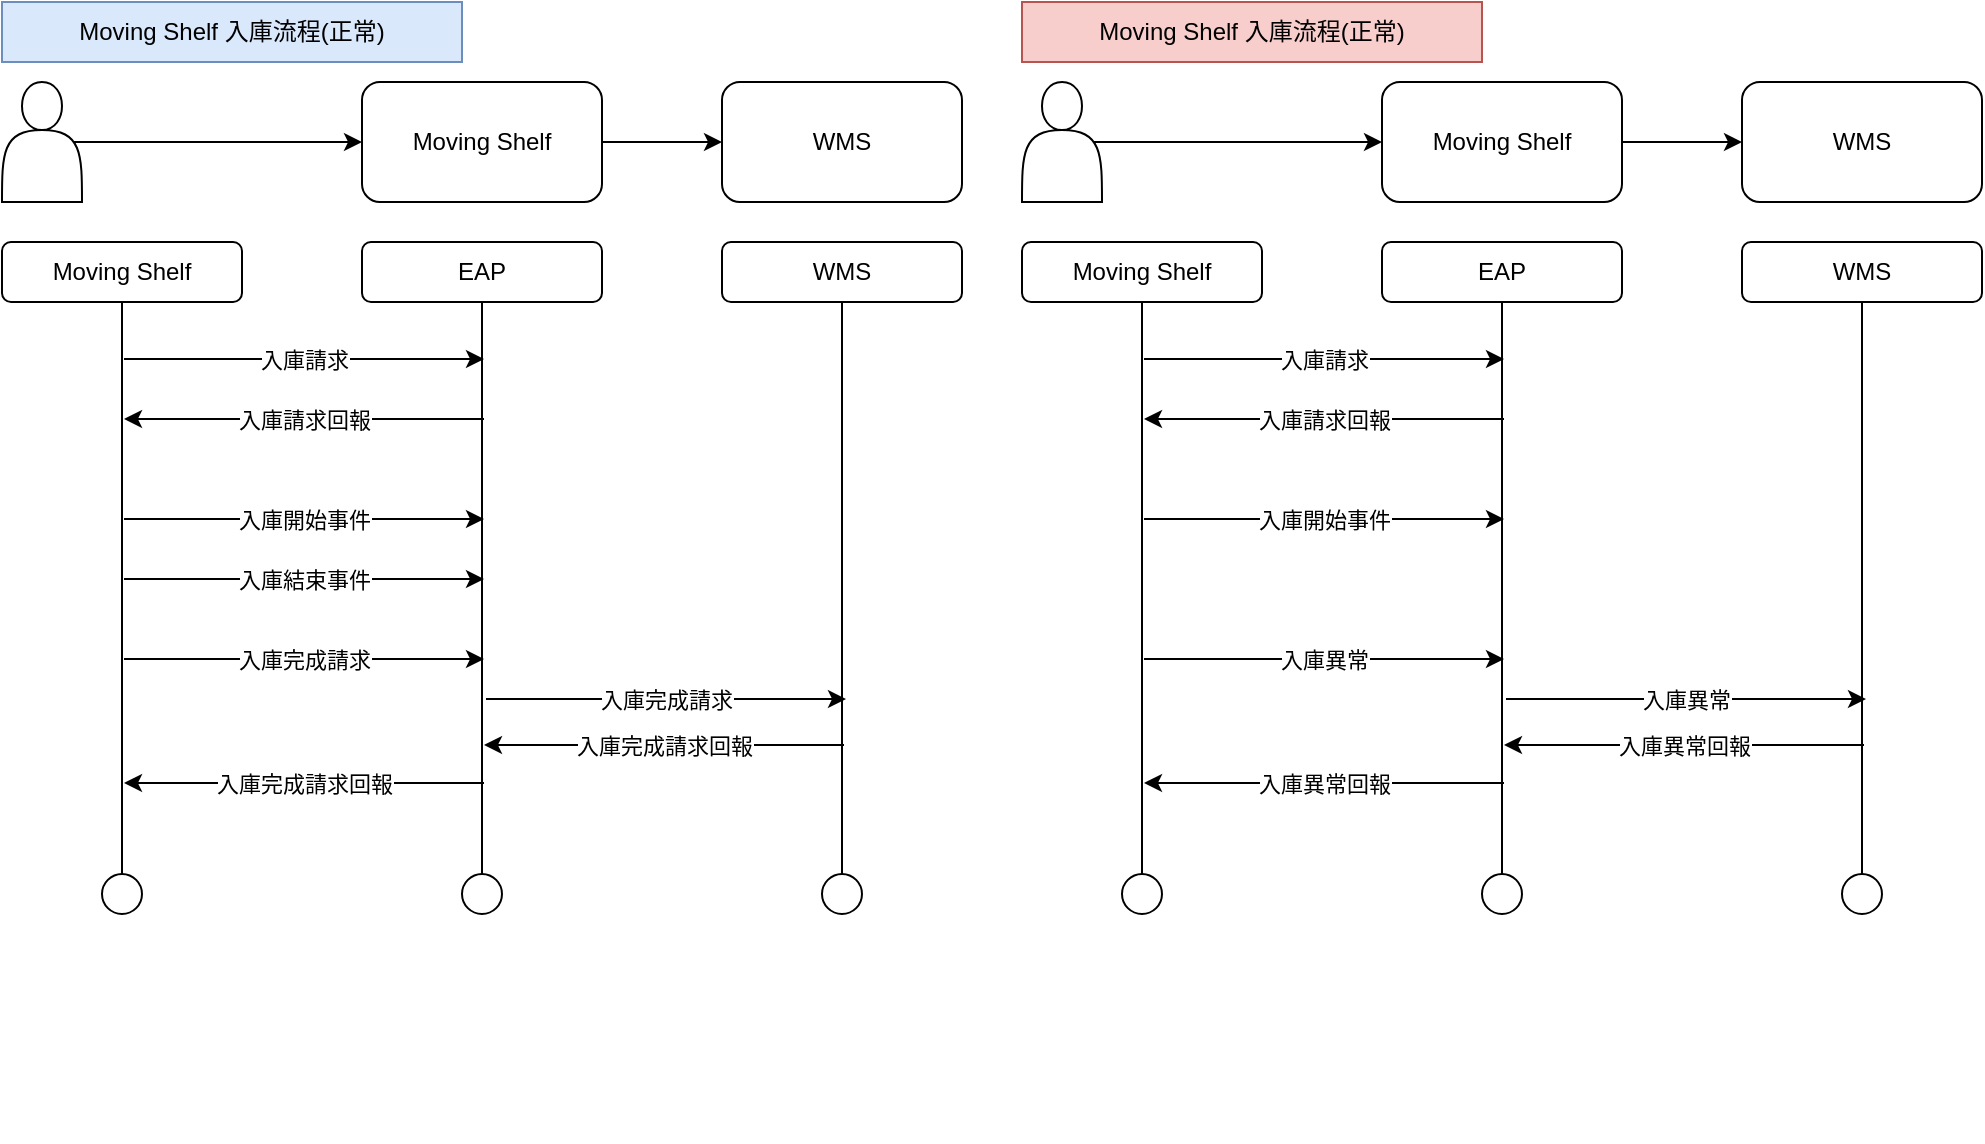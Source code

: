 <mxfile version="16.5.3" type="github" pages="4">
  <diagram id="RhljRvV-c8UZyOnCX0Ey" name="Moving Shelf 入庫流程">
    <mxGraphModel dx="543" dy="459" grid="1" gridSize="10" guides="1" tooltips="1" connect="1" arrows="1" fold="1" page="1" pageScale="1" pageWidth="827" pageHeight="1169" math="0" shadow="0">
      <root>
        <mxCell id="PaxX9aSEuctGZ8vVVciM-0" />
        <mxCell id="PaxX9aSEuctGZ8vVVciM-1" parent="PaxX9aSEuctGZ8vVVciM-0" />
        <mxCell id="PaxX9aSEuctGZ8vVVciM-2" value="" style="group" vertex="1" connectable="0" parent="PaxX9aSEuctGZ8vVVciM-1">
          <mxGeometry x="80" y="50" width="480" height="570" as="geometry" />
        </mxCell>
        <mxCell id="PaxX9aSEuctGZ8vVVciM-3" value="" style="shape=actor;whiteSpace=wrap;html=1;" vertex="1" parent="PaxX9aSEuctGZ8vVVciM-2">
          <mxGeometry y="40" width="40" height="60" as="geometry" />
        </mxCell>
        <mxCell id="PaxX9aSEuctGZ8vVVciM-4" value="Moving Shelf" style="rounded=1;whiteSpace=wrap;html=1;" vertex="1" parent="PaxX9aSEuctGZ8vVVciM-2">
          <mxGeometry x="180" y="40" width="120" height="60" as="geometry" />
        </mxCell>
        <mxCell id="PaxX9aSEuctGZ8vVVciM-5" style="edgeStyle=orthogonalEdgeStyle;rounded=0;orthogonalLoop=1;jettySize=auto;html=1;exitX=0.9;exitY=0.5;exitDx=0;exitDy=0;exitPerimeter=0;entryX=0;entryY=0.5;entryDx=0;entryDy=0;" edge="1" parent="PaxX9aSEuctGZ8vVVciM-2" source="PaxX9aSEuctGZ8vVVciM-3" target="PaxX9aSEuctGZ8vVVciM-4">
          <mxGeometry relative="1" as="geometry" />
        </mxCell>
        <mxCell id="PaxX9aSEuctGZ8vVVciM-6" value="WMS" style="rounded=1;whiteSpace=wrap;html=1;" vertex="1" parent="PaxX9aSEuctGZ8vVVciM-2">
          <mxGeometry x="360" y="40" width="120" height="60" as="geometry" />
        </mxCell>
        <mxCell id="PaxX9aSEuctGZ8vVVciM-7" style="edgeStyle=orthogonalEdgeStyle;rounded=0;orthogonalLoop=1;jettySize=auto;html=1;exitX=1;exitY=0.5;exitDx=0;exitDy=0;entryX=0;entryY=0.5;entryDx=0;entryDy=0;" edge="1" parent="PaxX9aSEuctGZ8vVVciM-2" source="PaxX9aSEuctGZ8vVVciM-4" target="PaxX9aSEuctGZ8vVVciM-6">
          <mxGeometry relative="1" as="geometry" />
        </mxCell>
        <mxCell id="PaxX9aSEuctGZ8vVVciM-8" value="Moving Shelf" style="rounded=1;whiteSpace=wrap;html=1;" vertex="1" parent="PaxX9aSEuctGZ8vVVciM-2">
          <mxGeometry y="120" width="120" height="30" as="geometry" />
        </mxCell>
        <mxCell id="PaxX9aSEuctGZ8vVVciM-9" value="EAP" style="rounded=1;whiteSpace=wrap;html=1;" vertex="1" parent="PaxX9aSEuctGZ8vVVciM-2">
          <mxGeometry x="180" y="120" width="120" height="30" as="geometry" />
        </mxCell>
        <mxCell id="PaxX9aSEuctGZ8vVVciM-10" value="WMS" style="rounded=1;whiteSpace=wrap;html=1;" vertex="1" parent="PaxX9aSEuctGZ8vVVciM-2">
          <mxGeometry x="360" y="120" width="120" height="30" as="geometry" />
        </mxCell>
        <mxCell id="PaxX9aSEuctGZ8vVVciM-11" value="" style="endArrow=none;html=1;rounded=0;entryX=0.5;entryY=1;entryDx=0;entryDy=0;exitX=0.5;exitY=0;exitDx=0;exitDy=0;" edge="1" parent="PaxX9aSEuctGZ8vVVciM-2" source="PaxX9aSEuctGZ8vVVciM-12" target="PaxX9aSEuctGZ8vVVciM-8">
          <mxGeometry width="50" height="50" relative="1" as="geometry">
            <mxPoint x="60" y="550" as="sourcePoint" />
            <mxPoint x="350" y="300" as="targetPoint" />
          </mxGeometry>
        </mxCell>
        <mxCell id="PaxX9aSEuctGZ8vVVciM-12" value="" style="ellipse;whiteSpace=wrap;html=1;aspect=fixed;" vertex="1" parent="PaxX9aSEuctGZ8vVVciM-2">
          <mxGeometry x="50" y="436" width="20" height="20" as="geometry" />
        </mxCell>
        <mxCell id="PaxX9aSEuctGZ8vVVciM-13" value="" style="endArrow=none;html=1;rounded=0;entryX=0.5;entryY=1;entryDx=0;entryDy=0;exitX=0.5;exitY=0;exitDx=0;exitDy=0;" edge="1" parent="PaxX9aSEuctGZ8vVVciM-2" source="PaxX9aSEuctGZ8vVVciM-14" target="PaxX9aSEuctGZ8vVVciM-9">
          <mxGeometry width="50" height="50" relative="1" as="geometry">
            <mxPoint x="250" y="550" as="sourcePoint" />
            <mxPoint x="250" y="150" as="targetPoint" />
          </mxGeometry>
        </mxCell>
        <mxCell id="PaxX9aSEuctGZ8vVVciM-14" value="" style="ellipse;whiteSpace=wrap;html=1;aspect=fixed;" vertex="1" parent="PaxX9aSEuctGZ8vVVciM-2">
          <mxGeometry x="230" y="436" width="20" height="20" as="geometry" />
        </mxCell>
        <mxCell id="PaxX9aSEuctGZ8vVVciM-15" value="" style="endArrow=none;html=1;rounded=0;entryX=0.5;entryY=1;entryDx=0;entryDy=0;exitX=0.5;exitY=0;exitDx=0;exitDy=0;" edge="1" parent="PaxX9aSEuctGZ8vVVciM-2" source="PaxX9aSEuctGZ8vVVciM-16" target="PaxX9aSEuctGZ8vVVciM-10">
          <mxGeometry width="50" height="50" relative="1" as="geometry">
            <mxPoint x="440" y="550" as="sourcePoint" />
            <mxPoint x="430" y="150" as="targetPoint" />
          </mxGeometry>
        </mxCell>
        <mxCell id="PaxX9aSEuctGZ8vVVciM-16" value="" style="ellipse;whiteSpace=wrap;html=1;aspect=fixed;" vertex="1" parent="PaxX9aSEuctGZ8vVVciM-2">
          <mxGeometry x="410" y="436" width="20" height="20" as="geometry" />
        </mxCell>
        <mxCell id="PaxX9aSEuctGZ8vVVciM-41" value="Moving Shelf 入庫流程(正常)" style="rounded=0;whiteSpace=wrap;html=1;fillColor=#dae8fc;strokeColor=#6c8ebf;" vertex="1" parent="PaxX9aSEuctGZ8vVVciM-2">
          <mxGeometry width="230" height="30" as="geometry" />
        </mxCell>
        <mxCell id="PaxX9aSEuctGZ8vVVciM-42" value="" style="group" vertex="1" connectable="0" parent="PaxX9aSEuctGZ8vVVciM-1">
          <mxGeometry x="590" y="50" width="480" height="570" as="geometry" />
        </mxCell>
        <mxCell id="PaxX9aSEuctGZ8vVVciM-43" value="" style="shape=actor;whiteSpace=wrap;html=1;" vertex="1" parent="PaxX9aSEuctGZ8vVVciM-42">
          <mxGeometry y="40" width="40" height="60" as="geometry" />
        </mxCell>
        <mxCell id="PaxX9aSEuctGZ8vVVciM-44" value="Moving Shelf" style="rounded=1;whiteSpace=wrap;html=1;" vertex="1" parent="PaxX9aSEuctGZ8vVVciM-42">
          <mxGeometry x="180" y="40" width="120" height="60" as="geometry" />
        </mxCell>
        <mxCell id="PaxX9aSEuctGZ8vVVciM-45" style="edgeStyle=orthogonalEdgeStyle;rounded=0;orthogonalLoop=1;jettySize=auto;html=1;exitX=0.9;exitY=0.5;exitDx=0;exitDy=0;exitPerimeter=0;entryX=0;entryY=0.5;entryDx=0;entryDy=0;" edge="1" parent="PaxX9aSEuctGZ8vVVciM-42" source="PaxX9aSEuctGZ8vVVciM-43" target="PaxX9aSEuctGZ8vVVciM-44">
          <mxGeometry relative="1" as="geometry" />
        </mxCell>
        <mxCell id="PaxX9aSEuctGZ8vVVciM-46" value="WMS" style="rounded=1;whiteSpace=wrap;html=1;" vertex="1" parent="PaxX9aSEuctGZ8vVVciM-42">
          <mxGeometry x="360" y="40" width="120" height="60" as="geometry" />
        </mxCell>
        <mxCell id="PaxX9aSEuctGZ8vVVciM-47" style="edgeStyle=orthogonalEdgeStyle;rounded=0;orthogonalLoop=1;jettySize=auto;html=1;exitX=1;exitY=0.5;exitDx=0;exitDy=0;entryX=0;entryY=0.5;entryDx=0;entryDy=0;" edge="1" parent="PaxX9aSEuctGZ8vVVciM-42" source="PaxX9aSEuctGZ8vVVciM-44" target="PaxX9aSEuctGZ8vVVciM-46">
          <mxGeometry relative="1" as="geometry" />
        </mxCell>
        <mxCell id="PaxX9aSEuctGZ8vVVciM-48" value="Moving Shelf" style="rounded=1;whiteSpace=wrap;html=1;" vertex="1" parent="PaxX9aSEuctGZ8vVVciM-42">
          <mxGeometry y="120" width="120" height="30" as="geometry" />
        </mxCell>
        <mxCell id="PaxX9aSEuctGZ8vVVciM-49" value="EAP" style="rounded=1;whiteSpace=wrap;html=1;" vertex="1" parent="PaxX9aSEuctGZ8vVVciM-42">
          <mxGeometry x="180" y="120" width="120" height="30" as="geometry" />
        </mxCell>
        <mxCell id="PaxX9aSEuctGZ8vVVciM-50" value="WMS" style="rounded=1;whiteSpace=wrap;html=1;" vertex="1" parent="PaxX9aSEuctGZ8vVVciM-42">
          <mxGeometry x="360" y="120" width="120" height="30" as="geometry" />
        </mxCell>
        <mxCell id="PaxX9aSEuctGZ8vVVciM-51" value="" style="endArrow=none;html=1;rounded=0;entryX=0.5;entryY=1;entryDx=0;entryDy=0;exitX=0.5;exitY=0;exitDx=0;exitDy=0;" edge="1" parent="PaxX9aSEuctGZ8vVVciM-42" source="PaxX9aSEuctGZ8vVVciM-52" target="PaxX9aSEuctGZ8vVVciM-48">
          <mxGeometry width="50" height="50" relative="1" as="geometry">
            <mxPoint x="60" y="550" as="sourcePoint" />
            <mxPoint x="350" y="300" as="targetPoint" />
          </mxGeometry>
        </mxCell>
        <mxCell id="PaxX9aSEuctGZ8vVVciM-52" value="" style="ellipse;whiteSpace=wrap;html=1;aspect=fixed;" vertex="1" parent="PaxX9aSEuctGZ8vVVciM-42">
          <mxGeometry x="50" y="436" width="20" height="20" as="geometry" />
        </mxCell>
        <mxCell id="PaxX9aSEuctGZ8vVVciM-53" value="" style="endArrow=none;html=1;rounded=0;entryX=0.5;entryY=1;entryDx=0;entryDy=0;exitX=0.5;exitY=0;exitDx=0;exitDy=0;" edge="1" parent="PaxX9aSEuctGZ8vVVciM-42" source="PaxX9aSEuctGZ8vVVciM-54" target="PaxX9aSEuctGZ8vVVciM-49">
          <mxGeometry width="50" height="50" relative="1" as="geometry">
            <mxPoint x="250" y="550" as="sourcePoint" />
            <mxPoint x="250" y="150" as="targetPoint" />
          </mxGeometry>
        </mxCell>
        <mxCell id="PaxX9aSEuctGZ8vVVciM-54" value="" style="ellipse;whiteSpace=wrap;html=1;aspect=fixed;" vertex="1" parent="PaxX9aSEuctGZ8vVVciM-42">
          <mxGeometry x="230" y="436" width="20" height="20" as="geometry" />
        </mxCell>
        <mxCell id="PaxX9aSEuctGZ8vVVciM-55" value="" style="endArrow=none;html=1;rounded=0;entryX=0.5;entryY=1;entryDx=0;entryDy=0;exitX=0.5;exitY=0;exitDx=0;exitDy=0;" edge="1" parent="PaxX9aSEuctGZ8vVVciM-42" source="PaxX9aSEuctGZ8vVVciM-56" target="PaxX9aSEuctGZ8vVVciM-50">
          <mxGeometry width="50" height="50" relative="1" as="geometry">
            <mxPoint x="440" y="550" as="sourcePoint" />
            <mxPoint x="430" y="150" as="targetPoint" />
          </mxGeometry>
        </mxCell>
        <mxCell id="PaxX9aSEuctGZ8vVVciM-56" value="" style="ellipse;whiteSpace=wrap;html=1;aspect=fixed;" vertex="1" parent="PaxX9aSEuctGZ8vVVciM-42">
          <mxGeometry x="410" y="436" width="20" height="20" as="geometry" />
        </mxCell>
        <mxCell id="PaxX9aSEuctGZ8vVVciM-81" value="Moving Shelf 入庫流程(正常)" style="rounded=0;whiteSpace=wrap;html=1;fillColor=#f8cecc;strokeColor=#b85450;" vertex="1" parent="PaxX9aSEuctGZ8vVVciM-42">
          <mxGeometry width="230" height="30" as="geometry" />
        </mxCell>
        <mxCell id="PaxX9aSEuctGZ8vVVciM-25" value="" style="endArrow=classic;html=1;rounded=0;" edge="1" parent="PaxX9aSEuctGZ8vVVciM-42">
          <mxGeometry relative="1" as="geometry">
            <mxPoint x="-449" y="178.5" as="sourcePoint" />
            <mxPoint x="-269" y="178.5" as="targetPoint" />
          </mxGeometry>
        </mxCell>
        <mxCell id="PaxX9aSEuctGZ8vVVciM-26" value="入庫請求" style="edgeLabel;resizable=0;html=1;align=center;verticalAlign=middle;" connectable="0" vertex="1" parent="PaxX9aSEuctGZ8vVVciM-25">
          <mxGeometry relative="1" as="geometry">
            <mxPoint as="offset" />
          </mxGeometry>
        </mxCell>
        <mxCell id="PaxX9aSEuctGZ8vVVciM-27" value="" style="endArrow=classic;html=1;rounded=0;" edge="1" parent="PaxX9aSEuctGZ8vVVciM-42">
          <mxGeometry relative="1" as="geometry">
            <mxPoint x="-269" y="208.5" as="sourcePoint" />
            <mxPoint x="-449" y="208.5" as="targetPoint" />
          </mxGeometry>
        </mxCell>
        <mxCell id="PaxX9aSEuctGZ8vVVciM-28" value="入庫請求回報" style="edgeLabel;resizable=0;html=1;align=center;verticalAlign=middle;" connectable="0" vertex="1" parent="PaxX9aSEuctGZ8vVVciM-27">
          <mxGeometry relative="1" as="geometry">
            <mxPoint as="offset" />
          </mxGeometry>
        </mxCell>
        <mxCell id="PaxX9aSEuctGZ8vVVciM-29" value="" style="endArrow=classic;html=1;rounded=0;" edge="1" parent="PaxX9aSEuctGZ8vVVciM-42">
          <mxGeometry relative="1" as="geometry">
            <mxPoint x="-449" y="258.5" as="sourcePoint" />
            <mxPoint x="-269" y="258.5" as="targetPoint" />
          </mxGeometry>
        </mxCell>
        <mxCell id="PaxX9aSEuctGZ8vVVciM-30" value="入庫開始事件" style="edgeLabel;resizable=0;html=1;align=center;verticalAlign=middle;" connectable="0" vertex="1" parent="PaxX9aSEuctGZ8vVVciM-29">
          <mxGeometry relative="1" as="geometry">
            <mxPoint as="offset" />
          </mxGeometry>
        </mxCell>
        <mxCell id="PaxX9aSEuctGZ8vVVciM-31" value="" style="endArrow=classic;html=1;rounded=0;" edge="1" parent="PaxX9aSEuctGZ8vVVciM-42">
          <mxGeometry relative="1" as="geometry">
            <mxPoint x="-449" y="288.5" as="sourcePoint" />
            <mxPoint x="-269" y="288.5" as="targetPoint" />
          </mxGeometry>
        </mxCell>
        <mxCell id="PaxX9aSEuctGZ8vVVciM-32" value="入庫結束事件" style="edgeLabel;resizable=0;html=1;align=center;verticalAlign=middle;" connectable="0" vertex="1" parent="PaxX9aSEuctGZ8vVVciM-31">
          <mxGeometry relative="1" as="geometry">
            <mxPoint as="offset" />
          </mxGeometry>
        </mxCell>
        <mxCell id="PaxX9aSEuctGZ8vVVciM-33" value="" style="endArrow=classic;html=1;rounded=0;" edge="1" parent="PaxX9aSEuctGZ8vVVciM-42">
          <mxGeometry relative="1" as="geometry">
            <mxPoint x="-449" y="328.5" as="sourcePoint" />
            <mxPoint x="-269" y="328.5" as="targetPoint" />
          </mxGeometry>
        </mxCell>
        <mxCell id="PaxX9aSEuctGZ8vVVciM-34" value="入庫完成請求" style="edgeLabel;resizable=0;html=1;align=center;verticalAlign=middle;" connectable="0" vertex="1" parent="PaxX9aSEuctGZ8vVVciM-33">
          <mxGeometry relative="1" as="geometry">
            <mxPoint as="offset" />
          </mxGeometry>
        </mxCell>
        <mxCell id="PaxX9aSEuctGZ8vVVciM-35" value="" style="endArrow=classic;html=1;rounded=0;" edge="1" parent="PaxX9aSEuctGZ8vVVciM-42">
          <mxGeometry relative="1" as="geometry">
            <mxPoint x="-268" y="348.5" as="sourcePoint" />
            <mxPoint x="-88" y="348.5" as="targetPoint" />
          </mxGeometry>
        </mxCell>
        <mxCell id="PaxX9aSEuctGZ8vVVciM-36" value="入庫完成請求" style="edgeLabel;resizable=0;html=1;align=center;verticalAlign=middle;" connectable="0" vertex="1" parent="PaxX9aSEuctGZ8vVVciM-35">
          <mxGeometry relative="1" as="geometry">
            <mxPoint as="offset" />
          </mxGeometry>
        </mxCell>
        <mxCell id="PaxX9aSEuctGZ8vVVciM-37" value="" style="endArrow=classic;html=1;rounded=0;" edge="1" parent="PaxX9aSEuctGZ8vVVciM-42">
          <mxGeometry relative="1" as="geometry">
            <mxPoint x="-89" y="371.5" as="sourcePoint" />
            <mxPoint x="-269" y="371.5" as="targetPoint" />
          </mxGeometry>
        </mxCell>
        <mxCell id="PaxX9aSEuctGZ8vVVciM-38" value="入庫完成請求回報" style="edgeLabel;resizable=0;html=1;align=center;verticalAlign=middle;" connectable="0" vertex="1" parent="PaxX9aSEuctGZ8vVVciM-37">
          <mxGeometry relative="1" as="geometry">
            <mxPoint as="offset" />
          </mxGeometry>
        </mxCell>
        <mxCell id="PaxX9aSEuctGZ8vVVciM-39" value="" style="endArrow=classic;html=1;rounded=0;" edge="1" parent="PaxX9aSEuctGZ8vVVciM-42">
          <mxGeometry relative="1" as="geometry">
            <mxPoint x="-269" y="390.5" as="sourcePoint" />
            <mxPoint x="-449" y="390.5" as="targetPoint" />
          </mxGeometry>
        </mxCell>
        <mxCell id="PaxX9aSEuctGZ8vVVciM-40" value="入庫完成請求回報" style="edgeLabel;resizable=0;html=1;align=center;verticalAlign=middle;" connectable="0" vertex="1" parent="PaxX9aSEuctGZ8vVVciM-39">
          <mxGeometry relative="1" as="geometry">
            <mxPoint as="offset" />
          </mxGeometry>
        </mxCell>
        <mxCell id="PaxX9aSEuctGZ8vVVciM-65" value="" style="endArrow=classic;html=1;rounded=0;" edge="1" parent="PaxX9aSEuctGZ8vVVciM-42">
          <mxGeometry relative="1" as="geometry">
            <mxPoint x="61" y="178.5" as="sourcePoint" />
            <mxPoint x="241" y="178.5" as="targetPoint" />
          </mxGeometry>
        </mxCell>
        <mxCell id="PaxX9aSEuctGZ8vVVciM-66" value="入庫請求" style="edgeLabel;resizable=0;html=1;align=center;verticalAlign=middle;" connectable="0" vertex="1" parent="PaxX9aSEuctGZ8vVVciM-65">
          <mxGeometry relative="1" as="geometry">
            <mxPoint as="offset" />
          </mxGeometry>
        </mxCell>
        <mxCell id="PaxX9aSEuctGZ8vVVciM-67" value="" style="endArrow=classic;html=1;rounded=0;" edge="1" parent="PaxX9aSEuctGZ8vVVciM-42">
          <mxGeometry relative="1" as="geometry">
            <mxPoint x="241" y="208.5" as="sourcePoint" />
            <mxPoint x="61" y="208.5" as="targetPoint" />
          </mxGeometry>
        </mxCell>
        <mxCell id="PaxX9aSEuctGZ8vVVciM-68" value="入庫請求回報" style="edgeLabel;resizable=0;html=1;align=center;verticalAlign=middle;" connectable="0" vertex="1" parent="PaxX9aSEuctGZ8vVVciM-67">
          <mxGeometry relative="1" as="geometry">
            <mxPoint as="offset" />
          </mxGeometry>
        </mxCell>
        <mxCell id="PaxX9aSEuctGZ8vVVciM-69" value="" style="endArrow=classic;html=1;rounded=0;" edge="1" parent="PaxX9aSEuctGZ8vVVciM-42">
          <mxGeometry relative="1" as="geometry">
            <mxPoint x="61" y="258.5" as="sourcePoint" />
            <mxPoint x="241" y="258.5" as="targetPoint" />
          </mxGeometry>
        </mxCell>
        <mxCell id="PaxX9aSEuctGZ8vVVciM-70" value="入庫開始事件" style="edgeLabel;resizable=0;html=1;align=center;verticalAlign=middle;" connectable="0" vertex="1" parent="PaxX9aSEuctGZ8vVVciM-69">
          <mxGeometry relative="1" as="geometry">
            <mxPoint as="offset" />
          </mxGeometry>
        </mxCell>
        <mxCell id="PaxX9aSEuctGZ8vVVciM-73" value="" style="endArrow=classic;html=1;rounded=0;" edge="1" parent="PaxX9aSEuctGZ8vVVciM-42">
          <mxGeometry relative="1" as="geometry">
            <mxPoint x="61" y="328.5" as="sourcePoint" />
            <mxPoint x="241" y="328.5" as="targetPoint" />
          </mxGeometry>
        </mxCell>
        <mxCell id="PaxX9aSEuctGZ8vVVciM-74" value="入庫異常" style="edgeLabel;resizable=0;html=1;align=center;verticalAlign=middle;" connectable="0" vertex="1" parent="PaxX9aSEuctGZ8vVVciM-73">
          <mxGeometry relative="1" as="geometry">
            <mxPoint as="offset" />
          </mxGeometry>
        </mxCell>
        <mxCell id="PaxX9aSEuctGZ8vVVciM-75" value="" style="endArrow=classic;html=1;rounded=0;" edge="1" parent="PaxX9aSEuctGZ8vVVciM-42">
          <mxGeometry relative="1" as="geometry">
            <mxPoint x="242" y="348.5" as="sourcePoint" />
            <mxPoint x="422" y="348.5" as="targetPoint" />
          </mxGeometry>
        </mxCell>
        <mxCell id="PaxX9aSEuctGZ8vVVciM-76" value="入庫異常" style="edgeLabel;resizable=0;html=1;align=center;verticalAlign=middle;" connectable="0" vertex="1" parent="PaxX9aSEuctGZ8vVVciM-75">
          <mxGeometry relative="1" as="geometry">
            <mxPoint as="offset" />
          </mxGeometry>
        </mxCell>
        <mxCell id="PaxX9aSEuctGZ8vVVciM-77" value="" style="endArrow=classic;html=1;rounded=0;" edge="1" parent="PaxX9aSEuctGZ8vVVciM-42">
          <mxGeometry relative="1" as="geometry">
            <mxPoint x="421" y="371.5" as="sourcePoint" />
            <mxPoint x="241" y="371.5" as="targetPoint" />
          </mxGeometry>
        </mxCell>
        <mxCell id="PaxX9aSEuctGZ8vVVciM-78" value="入庫異常回報" style="edgeLabel;resizable=0;html=1;align=center;verticalAlign=middle;" connectable="0" vertex="1" parent="PaxX9aSEuctGZ8vVVciM-77">
          <mxGeometry relative="1" as="geometry">
            <mxPoint as="offset" />
          </mxGeometry>
        </mxCell>
        <mxCell id="PaxX9aSEuctGZ8vVVciM-79" value="" style="endArrow=classic;html=1;rounded=0;" edge="1" parent="PaxX9aSEuctGZ8vVVciM-42">
          <mxGeometry relative="1" as="geometry">
            <mxPoint x="241" y="390.5" as="sourcePoint" />
            <mxPoint x="61" y="390.5" as="targetPoint" />
          </mxGeometry>
        </mxCell>
        <mxCell id="PaxX9aSEuctGZ8vVVciM-80" value="入庫異常回報" style="edgeLabel;resizable=0;html=1;align=center;verticalAlign=middle;" connectable="0" vertex="1" parent="PaxX9aSEuctGZ8vVVciM-79">
          <mxGeometry relative="1" as="geometry">
            <mxPoint as="offset" />
          </mxGeometry>
        </mxCell>
      </root>
    </mxGraphModel>
  </diagram>
  <diagram id="xCqG0InqsWvaXqfWETsD" name="工單出庫請求">
    <mxGraphModel dx="787" dy="665" grid="1" gridSize="10" guides="1" tooltips="1" connect="1" arrows="1" fold="1" page="1" pageScale="1" pageWidth="827" pageHeight="1169" math="0" shadow="0">
      <root>
        <mxCell id="I-b7nxYAZTE8YQVQAgfr-0" />
        <mxCell id="I-b7nxYAZTE8YQVQAgfr-1" parent="I-b7nxYAZTE8YQVQAgfr-0" />
        <mxCell id="xhXXyu41KdgcqXw7K_iV-0" value="" style="shape=actor;whiteSpace=wrap;html=1;" vertex="1" parent="I-b7nxYAZTE8YQVQAgfr-1">
          <mxGeometry x="80" y="90" width="40" height="60" as="geometry" />
        </mxCell>
        <mxCell id="xhXXyu41KdgcqXw7K_iV-1" value="WMS" style="rounded=1;whiteSpace=wrap;html=1;" vertex="1" parent="I-b7nxYAZTE8YQVQAgfr-1">
          <mxGeometry x="260" y="90" width="120" height="60" as="geometry" />
        </mxCell>
        <mxCell id="xhXXyu41KdgcqXw7K_iV-2" style="edgeStyle=orthogonalEdgeStyle;rounded=0;orthogonalLoop=1;jettySize=auto;html=1;exitX=0.9;exitY=0.5;exitDx=0;exitDy=0;exitPerimeter=0;entryX=0;entryY=0.5;entryDx=0;entryDy=0;" edge="1" parent="I-b7nxYAZTE8YQVQAgfr-1" source="xhXXyu41KdgcqXw7K_iV-0" target="xhXXyu41KdgcqXw7K_iV-1">
          <mxGeometry relative="1" as="geometry" />
        </mxCell>
        <mxCell id="xhXXyu41KdgcqXw7K_iV-3" value="Moving Shelf" style="rounded=1;whiteSpace=wrap;html=1;" vertex="1" parent="I-b7nxYAZTE8YQVQAgfr-1">
          <mxGeometry x="440" y="90" width="120" height="60" as="geometry" />
        </mxCell>
        <mxCell id="xhXXyu41KdgcqXw7K_iV-4" style="edgeStyle=orthogonalEdgeStyle;rounded=0;orthogonalLoop=1;jettySize=auto;html=1;exitX=1;exitY=0.5;exitDx=0;exitDy=0;entryX=0;entryY=0.5;entryDx=0;entryDy=0;" edge="1" parent="I-b7nxYAZTE8YQVQAgfr-1" source="xhXXyu41KdgcqXw7K_iV-1" target="xhXXyu41KdgcqXw7K_iV-3">
          <mxGeometry relative="1" as="geometry" />
        </mxCell>
        <mxCell id="xhXXyu41KdgcqXw7K_iV-5" value="Moving Shelf" style="rounded=1;whiteSpace=wrap;html=1;" vertex="1" parent="I-b7nxYAZTE8YQVQAgfr-1">
          <mxGeometry x="80" y="170" width="120" height="30" as="geometry" />
        </mxCell>
        <mxCell id="xhXXyu41KdgcqXw7K_iV-6" value="EAP" style="rounded=1;whiteSpace=wrap;html=1;" vertex="1" parent="I-b7nxYAZTE8YQVQAgfr-1">
          <mxGeometry x="260" y="170" width="120" height="30" as="geometry" />
        </mxCell>
        <mxCell id="xhXXyu41KdgcqXw7K_iV-7" value="WMS" style="rounded=1;whiteSpace=wrap;html=1;" vertex="1" parent="I-b7nxYAZTE8YQVQAgfr-1">
          <mxGeometry x="440" y="170" width="120" height="30" as="geometry" />
        </mxCell>
        <mxCell id="xhXXyu41KdgcqXw7K_iV-8" value="" style="endArrow=none;html=1;rounded=0;entryX=0.5;entryY=1;entryDx=0;entryDy=0;exitX=0.5;exitY=0;exitDx=0;exitDy=0;" edge="1" parent="I-b7nxYAZTE8YQVQAgfr-1" source="xhXXyu41KdgcqXw7K_iV-9" target="xhXXyu41KdgcqXw7K_iV-5">
          <mxGeometry width="50" height="50" relative="1" as="geometry">
            <mxPoint x="60" y="550" as="sourcePoint" />
            <mxPoint x="350" y="300" as="targetPoint" />
          </mxGeometry>
        </mxCell>
        <mxCell id="xhXXyu41KdgcqXw7K_iV-9" value="" style="ellipse;whiteSpace=wrap;html=1;aspect=fixed;" vertex="1" parent="I-b7nxYAZTE8YQVQAgfr-1">
          <mxGeometry x="130" y="415" width="20" height="20" as="geometry" />
        </mxCell>
        <mxCell id="xhXXyu41KdgcqXw7K_iV-10" value="" style="endArrow=none;html=1;rounded=0;entryX=0.5;entryY=1;entryDx=0;entryDy=0;exitX=0.5;exitY=0;exitDx=0;exitDy=0;" edge="1" parent="I-b7nxYAZTE8YQVQAgfr-1" source="xhXXyu41KdgcqXw7K_iV-11" target="xhXXyu41KdgcqXw7K_iV-6">
          <mxGeometry width="50" height="50" relative="1" as="geometry">
            <mxPoint x="250" y="550" as="sourcePoint" />
            <mxPoint x="250" y="150" as="targetPoint" />
          </mxGeometry>
        </mxCell>
        <mxCell id="xhXXyu41KdgcqXw7K_iV-11" value="" style="ellipse;whiteSpace=wrap;html=1;aspect=fixed;" vertex="1" parent="I-b7nxYAZTE8YQVQAgfr-1">
          <mxGeometry x="310" y="415" width="20" height="20" as="geometry" />
        </mxCell>
        <mxCell id="xhXXyu41KdgcqXw7K_iV-12" value="" style="endArrow=none;html=1;rounded=0;entryX=0.5;entryY=1;entryDx=0;entryDy=0;exitX=0.5;exitY=0;exitDx=0;exitDy=0;" edge="1" parent="I-b7nxYAZTE8YQVQAgfr-1" source="xhXXyu41KdgcqXw7K_iV-13" target="xhXXyu41KdgcqXw7K_iV-7">
          <mxGeometry width="50" height="50" relative="1" as="geometry">
            <mxPoint x="440" y="550" as="sourcePoint" />
            <mxPoint x="430" y="150" as="targetPoint" />
          </mxGeometry>
        </mxCell>
        <mxCell id="xhXXyu41KdgcqXw7K_iV-13" value="" style="ellipse;whiteSpace=wrap;html=1;aspect=fixed;" vertex="1" parent="I-b7nxYAZTE8YQVQAgfr-1">
          <mxGeometry x="490" y="415" width="20" height="20" as="geometry" />
        </mxCell>
        <mxCell id="xhXXyu41KdgcqXw7K_iV-14" value="工單出庫請求" style="rounded=0;whiteSpace=wrap;html=1;fillColor=#dae8fc;strokeColor=#6c8ebf;" vertex="1" parent="I-b7nxYAZTE8YQVQAgfr-1">
          <mxGeometry x="80" y="50" width="230" height="30" as="geometry" />
        </mxCell>
        <mxCell id="xhXXyu41KdgcqXw7K_iV-23" value="" style="endArrow=none;html=1;rounded=0;startArrow=classic;startFill=1;endFill=0;" edge="1" parent="I-b7nxYAZTE8YQVQAgfr-1">
          <mxGeometry relative="1" as="geometry">
            <mxPoint x="141" y="270" as="sourcePoint" />
            <mxPoint x="321" y="270" as="targetPoint" />
          </mxGeometry>
        </mxCell>
        <mxCell id="xhXXyu41KdgcqXw7K_iV-24" value="工單出庫請求" style="edgeLabel;resizable=0;html=1;align=center;verticalAlign=middle;" connectable="0" vertex="1" parent="xhXXyu41KdgcqXw7K_iV-23">
          <mxGeometry relative="1" as="geometry">
            <mxPoint as="offset" />
          </mxGeometry>
        </mxCell>
        <mxCell id="xhXXyu41KdgcqXw7K_iV-25" value="" style="endArrow=none;html=1;rounded=0;endFill=0;startArrow=classic;startFill=1;" edge="1" parent="I-b7nxYAZTE8YQVQAgfr-1">
          <mxGeometry relative="1" as="geometry">
            <mxPoint x="320" y="240" as="sourcePoint" />
            <mxPoint x="500" y="240" as="targetPoint" />
            <Array as="points">
              <mxPoint x="400" y="240" />
            </Array>
          </mxGeometry>
        </mxCell>
        <mxCell id="xhXXyu41KdgcqXw7K_iV-26" value="工單出庫請求" style="edgeLabel;resizable=0;html=1;align=center;verticalAlign=middle;" connectable="0" vertex="1" parent="xhXXyu41KdgcqXw7K_iV-25">
          <mxGeometry relative="1" as="geometry">
            <mxPoint as="offset" />
          </mxGeometry>
        </mxCell>
        <mxCell id="xhXXyu41KdgcqXw7K_iV-27" value="" style="endArrow=none;html=1;rounded=0;startArrow=classic;startFill=1;endFill=0;" edge="1" parent="I-b7nxYAZTE8YQVQAgfr-1">
          <mxGeometry relative="1" as="geometry">
            <mxPoint x="501" y="360" as="sourcePoint" />
            <mxPoint x="321" y="360" as="targetPoint" />
          </mxGeometry>
        </mxCell>
        <mxCell id="xhXXyu41KdgcqXw7K_iV-28" value="工單出庫請求回報" style="edgeLabel;resizable=0;html=1;align=center;verticalAlign=middle;" connectable="0" vertex="1" parent="xhXXyu41KdgcqXw7K_iV-27">
          <mxGeometry relative="1" as="geometry">
            <mxPoint as="offset" />
          </mxGeometry>
        </mxCell>
        <mxCell id="xhXXyu41KdgcqXw7K_iV-29" value="" style="endArrow=none;html=1;rounded=0;startArrow=classic;startFill=1;endFill=0;" edge="1" parent="I-b7nxYAZTE8YQVQAgfr-1">
          <mxGeometry relative="1" as="geometry">
            <mxPoint x="321" y="320" as="sourcePoint" />
            <mxPoint x="141" y="320" as="targetPoint" />
          </mxGeometry>
        </mxCell>
        <mxCell id="xhXXyu41KdgcqXw7K_iV-30" value="工單出庫請求回報" style="edgeLabel;resizable=0;html=1;align=center;verticalAlign=middle;" connectable="0" vertex="1" parent="xhXXyu41KdgcqXw7K_iV-29">
          <mxGeometry relative="1" as="geometry">
            <mxPoint as="offset" />
          </mxGeometry>
        </mxCell>
      </root>
    </mxGraphModel>
  </diagram>
  <diagram id="rj2CMpNEZEcLDdSkKoQC" name="撿料出庫">
    <mxGraphModel dx="926" dy="782" grid="1" gridSize="10" guides="1" tooltips="1" connect="1" arrows="1" fold="1" page="1" pageScale="1" pageWidth="827" pageHeight="1169" math="0" shadow="0">
      <root>
        <mxCell id="DyAQJm12ZCYidA3PExJQ-0" />
        <mxCell id="DyAQJm12ZCYidA3PExJQ-1" parent="DyAQJm12ZCYidA3PExJQ-0" />
        <mxCell id="eVUgNlZvaLCPBPBRKoAy-0" value="" style="shape=actor;whiteSpace=wrap;html=1;" vertex="1" parent="DyAQJm12ZCYidA3PExJQ-1">
          <mxGeometry x="80" y="90" width="40" height="60" as="geometry" />
        </mxCell>
        <mxCell id="eVUgNlZvaLCPBPBRKoAy-1" value="Moving Shelf" style="rounded=1;whiteSpace=wrap;html=1;" vertex="1" parent="DyAQJm12ZCYidA3PExJQ-1">
          <mxGeometry x="260" y="90" width="120" height="60" as="geometry" />
        </mxCell>
        <mxCell id="eVUgNlZvaLCPBPBRKoAy-2" style="edgeStyle=orthogonalEdgeStyle;rounded=0;orthogonalLoop=1;jettySize=auto;html=1;exitX=0.9;exitY=0.5;exitDx=0;exitDy=0;exitPerimeter=0;entryX=0;entryY=0.5;entryDx=0;entryDy=0;" edge="1" parent="DyAQJm12ZCYidA3PExJQ-1" source="eVUgNlZvaLCPBPBRKoAy-0" target="eVUgNlZvaLCPBPBRKoAy-1">
          <mxGeometry relative="1" as="geometry" />
        </mxCell>
        <mxCell id="eVUgNlZvaLCPBPBRKoAy-3" value="WMS" style="rounded=1;whiteSpace=wrap;html=1;" vertex="1" parent="DyAQJm12ZCYidA3PExJQ-1">
          <mxGeometry x="440" y="90" width="120" height="60" as="geometry" />
        </mxCell>
        <mxCell id="eVUgNlZvaLCPBPBRKoAy-4" style="edgeStyle=orthogonalEdgeStyle;rounded=0;orthogonalLoop=1;jettySize=auto;html=1;exitX=1;exitY=0.5;exitDx=0;exitDy=0;entryX=0;entryY=0.5;entryDx=0;entryDy=0;" edge="1" parent="DyAQJm12ZCYidA3PExJQ-1" source="eVUgNlZvaLCPBPBRKoAy-1" target="eVUgNlZvaLCPBPBRKoAy-3">
          <mxGeometry relative="1" as="geometry" />
        </mxCell>
        <mxCell id="eVUgNlZvaLCPBPBRKoAy-5" value="Moving Shelf" style="rounded=1;whiteSpace=wrap;html=1;" vertex="1" parent="DyAQJm12ZCYidA3PExJQ-1">
          <mxGeometry x="80" y="170" width="120" height="30" as="geometry" />
        </mxCell>
        <mxCell id="eVUgNlZvaLCPBPBRKoAy-6" value="EAP" style="rounded=1;whiteSpace=wrap;html=1;" vertex="1" parent="DyAQJm12ZCYidA3PExJQ-1">
          <mxGeometry x="260" y="170" width="120" height="30" as="geometry" />
        </mxCell>
        <mxCell id="eVUgNlZvaLCPBPBRKoAy-7" value="WMS" style="rounded=1;whiteSpace=wrap;html=1;" vertex="1" parent="DyAQJm12ZCYidA3PExJQ-1">
          <mxGeometry x="440" y="170" width="120" height="30" as="geometry" />
        </mxCell>
        <mxCell id="eVUgNlZvaLCPBPBRKoAy-8" value="" style="endArrow=none;html=1;rounded=0;entryX=0.5;entryY=1;entryDx=0;entryDy=0;exitX=0.5;exitY=0;exitDx=0;exitDy=0;" edge="1" parent="DyAQJm12ZCYidA3PExJQ-1" source="eVUgNlZvaLCPBPBRKoAy-9" target="eVUgNlZvaLCPBPBRKoAy-5">
          <mxGeometry width="50" height="50" relative="1" as="geometry">
            <mxPoint x="60" y="550" as="sourcePoint" />
            <mxPoint x="350" y="300" as="targetPoint" />
          </mxGeometry>
        </mxCell>
        <mxCell id="eVUgNlZvaLCPBPBRKoAy-9" value="" style="ellipse;whiteSpace=wrap;html=1;aspect=fixed;" vertex="1" parent="DyAQJm12ZCYidA3PExJQ-1">
          <mxGeometry x="130" y="458" width="20" height="20" as="geometry" />
        </mxCell>
        <mxCell id="eVUgNlZvaLCPBPBRKoAy-10" value="" style="endArrow=none;html=1;rounded=0;entryX=0.5;entryY=1;entryDx=0;entryDy=0;exitX=0.5;exitY=0;exitDx=0;exitDy=0;" edge="1" parent="DyAQJm12ZCYidA3PExJQ-1" source="eVUgNlZvaLCPBPBRKoAy-11" target="eVUgNlZvaLCPBPBRKoAy-6">
          <mxGeometry width="50" height="50" relative="1" as="geometry">
            <mxPoint x="250" y="550" as="sourcePoint" />
            <mxPoint x="250" y="150" as="targetPoint" />
          </mxGeometry>
        </mxCell>
        <mxCell id="eVUgNlZvaLCPBPBRKoAy-11" value="" style="ellipse;whiteSpace=wrap;html=1;aspect=fixed;" vertex="1" parent="DyAQJm12ZCYidA3PExJQ-1">
          <mxGeometry x="310" y="458" width="20" height="20" as="geometry" />
        </mxCell>
        <mxCell id="eVUgNlZvaLCPBPBRKoAy-12" value="" style="endArrow=none;html=1;rounded=0;entryX=0.5;entryY=1;entryDx=0;entryDy=0;exitX=0.5;exitY=0;exitDx=0;exitDy=0;" edge="1" parent="DyAQJm12ZCYidA3PExJQ-1" source="eVUgNlZvaLCPBPBRKoAy-13" target="eVUgNlZvaLCPBPBRKoAy-7">
          <mxGeometry width="50" height="50" relative="1" as="geometry">
            <mxPoint x="440" y="550" as="sourcePoint" />
            <mxPoint x="430" y="150" as="targetPoint" />
          </mxGeometry>
        </mxCell>
        <mxCell id="eVUgNlZvaLCPBPBRKoAy-13" value="" style="ellipse;whiteSpace=wrap;html=1;aspect=fixed;" vertex="1" parent="DyAQJm12ZCYidA3PExJQ-1">
          <mxGeometry x="490" y="458" width="20" height="20" as="geometry" />
        </mxCell>
        <mxCell id="eVUgNlZvaLCPBPBRKoAy-14" value="撿料出庫(正常)" style="rounded=0;whiteSpace=wrap;html=1;fillColor=#dae8fc;strokeColor=#6c8ebf;" vertex="1" parent="DyAQJm12ZCYidA3PExJQ-1">
          <mxGeometry x="80" y="50" width="230" height="30" as="geometry" />
        </mxCell>
        <mxCell id="eVUgNlZvaLCPBPBRKoAy-15" value="" style="shape=actor;whiteSpace=wrap;html=1;" vertex="1" parent="DyAQJm12ZCYidA3PExJQ-1">
          <mxGeometry x="590" y="90" width="40" height="60" as="geometry" />
        </mxCell>
        <mxCell id="eVUgNlZvaLCPBPBRKoAy-16" value="Moving Shelf" style="rounded=1;whiteSpace=wrap;html=1;" vertex="1" parent="DyAQJm12ZCYidA3PExJQ-1">
          <mxGeometry x="770" y="90" width="120" height="60" as="geometry" />
        </mxCell>
        <mxCell id="eVUgNlZvaLCPBPBRKoAy-17" style="edgeStyle=orthogonalEdgeStyle;rounded=0;orthogonalLoop=1;jettySize=auto;html=1;exitX=0.9;exitY=0.5;exitDx=0;exitDy=0;exitPerimeter=0;entryX=0;entryY=0.5;entryDx=0;entryDy=0;" edge="1" parent="DyAQJm12ZCYidA3PExJQ-1" source="eVUgNlZvaLCPBPBRKoAy-15" target="eVUgNlZvaLCPBPBRKoAy-16">
          <mxGeometry relative="1" as="geometry" />
        </mxCell>
        <mxCell id="eVUgNlZvaLCPBPBRKoAy-18" value="WMS" style="rounded=1;whiteSpace=wrap;html=1;" vertex="1" parent="DyAQJm12ZCYidA3PExJQ-1">
          <mxGeometry x="950" y="90" width="120" height="60" as="geometry" />
        </mxCell>
        <mxCell id="eVUgNlZvaLCPBPBRKoAy-19" style="edgeStyle=orthogonalEdgeStyle;rounded=0;orthogonalLoop=1;jettySize=auto;html=1;exitX=1;exitY=0.5;exitDx=0;exitDy=0;entryX=0;entryY=0.5;entryDx=0;entryDy=0;" edge="1" parent="DyAQJm12ZCYidA3PExJQ-1" source="eVUgNlZvaLCPBPBRKoAy-16" target="eVUgNlZvaLCPBPBRKoAy-18">
          <mxGeometry relative="1" as="geometry" />
        </mxCell>
        <mxCell id="eVUgNlZvaLCPBPBRKoAy-20" value="Moving Shelf" style="rounded=1;whiteSpace=wrap;html=1;" vertex="1" parent="DyAQJm12ZCYidA3PExJQ-1">
          <mxGeometry x="590" y="170" width="120" height="30" as="geometry" />
        </mxCell>
        <mxCell id="eVUgNlZvaLCPBPBRKoAy-21" value="EAP" style="rounded=1;whiteSpace=wrap;html=1;" vertex="1" parent="DyAQJm12ZCYidA3PExJQ-1">
          <mxGeometry x="770" y="170" width="120" height="30" as="geometry" />
        </mxCell>
        <mxCell id="eVUgNlZvaLCPBPBRKoAy-22" value="WMS" style="rounded=1;whiteSpace=wrap;html=1;" vertex="1" parent="DyAQJm12ZCYidA3PExJQ-1">
          <mxGeometry x="950" y="170" width="120" height="30" as="geometry" />
        </mxCell>
        <mxCell id="eVUgNlZvaLCPBPBRKoAy-23" value="" style="endArrow=none;html=1;rounded=0;entryX=0.5;entryY=1;entryDx=0;entryDy=0;exitX=0.5;exitY=0;exitDx=0;exitDy=0;" edge="1" parent="DyAQJm12ZCYidA3PExJQ-1" source="eVUgNlZvaLCPBPBRKoAy-24" target="eVUgNlZvaLCPBPBRKoAy-20">
          <mxGeometry width="50" height="50" relative="1" as="geometry">
            <mxPoint x="60" y="550" as="sourcePoint" />
            <mxPoint x="350" y="300" as="targetPoint" />
          </mxGeometry>
        </mxCell>
        <mxCell id="eVUgNlZvaLCPBPBRKoAy-24" value="" style="ellipse;whiteSpace=wrap;html=1;aspect=fixed;" vertex="1" parent="DyAQJm12ZCYidA3PExJQ-1">
          <mxGeometry x="640" y="458" width="20" height="20" as="geometry" />
        </mxCell>
        <mxCell id="eVUgNlZvaLCPBPBRKoAy-25" value="" style="endArrow=none;html=1;rounded=0;entryX=0.5;entryY=1;entryDx=0;entryDy=0;exitX=0.5;exitY=0;exitDx=0;exitDy=0;" edge="1" parent="DyAQJm12ZCYidA3PExJQ-1" source="eVUgNlZvaLCPBPBRKoAy-26" target="eVUgNlZvaLCPBPBRKoAy-21">
          <mxGeometry width="50" height="50" relative="1" as="geometry">
            <mxPoint x="250" y="550" as="sourcePoint" />
            <mxPoint x="250" y="150" as="targetPoint" />
          </mxGeometry>
        </mxCell>
        <mxCell id="eVUgNlZvaLCPBPBRKoAy-26" value="" style="ellipse;whiteSpace=wrap;html=1;aspect=fixed;" vertex="1" parent="DyAQJm12ZCYidA3PExJQ-1">
          <mxGeometry x="820" y="458" width="20" height="20" as="geometry" />
        </mxCell>
        <mxCell id="eVUgNlZvaLCPBPBRKoAy-27" value="" style="endArrow=none;html=1;rounded=0;entryX=0.5;entryY=1;entryDx=0;entryDy=0;exitX=0.5;exitY=0;exitDx=0;exitDy=0;" edge="1" parent="DyAQJm12ZCYidA3PExJQ-1" source="eVUgNlZvaLCPBPBRKoAy-28" target="eVUgNlZvaLCPBPBRKoAy-22">
          <mxGeometry width="50" height="50" relative="1" as="geometry">
            <mxPoint x="440" y="550" as="sourcePoint" />
            <mxPoint x="430" y="150" as="targetPoint" />
          </mxGeometry>
        </mxCell>
        <mxCell id="eVUgNlZvaLCPBPBRKoAy-28" value="" style="ellipse;whiteSpace=wrap;html=1;aspect=fixed;" vertex="1" parent="DyAQJm12ZCYidA3PExJQ-1">
          <mxGeometry x="1000" y="458" width="20" height="20" as="geometry" />
        </mxCell>
        <mxCell id="eVUgNlZvaLCPBPBRKoAy-29" value="撿料出庫(正常)" style="rounded=0;whiteSpace=wrap;html=1;fillColor=#f8cecc;strokeColor=#b85450;" vertex="1" parent="DyAQJm12ZCYidA3PExJQ-1">
          <mxGeometry x="590" y="50" width="230" height="30" as="geometry" />
        </mxCell>
        <mxCell id="eVUgNlZvaLCPBPBRKoAy-34" value="" style="endArrow=classic;html=1;rounded=0;" edge="1" parent="DyAQJm12ZCYidA3PExJQ-1">
          <mxGeometry relative="1" as="geometry">
            <mxPoint x="141" y="254.5" as="sourcePoint" />
            <mxPoint x="321" y="254.5" as="targetPoint" />
          </mxGeometry>
        </mxCell>
        <mxCell id="eVUgNlZvaLCPBPBRKoAy-35" value="出庫開始事件" style="edgeLabel;resizable=0;html=1;align=center;verticalAlign=middle;" connectable="0" vertex="1" parent="eVUgNlZvaLCPBPBRKoAy-34">
          <mxGeometry relative="1" as="geometry">
            <mxPoint as="offset" />
          </mxGeometry>
        </mxCell>
        <mxCell id="eVUgNlZvaLCPBPBRKoAy-36" value="" style="endArrow=classic;html=1;rounded=0;" edge="1" parent="DyAQJm12ZCYidA3PExJQ-1">
          <mxGeometry relative="1" as="geometry">
            <mxPoint x="141" y="284.5" as="sourcePoint" />
            <mxPoint x="321" y="284.5" as="targetPoint" />
          </mxGeometry>
        </mxCell>
        <mxCell id="eVUgNlZvaLCPBPBRKoAy-37" value="出庫結束事件" style="edgeLabel;resizable=0;html=1;align=center;verticalAlign=middle;" connectable="0" vertex="1" parent="eVUgNlZvaLCPBPBRKoAy-36">
          <mxGeometry relative="1" as="geometry">
            <mxPoint as="offset" />
          </mxGeometry>
        </mxCell>
        <mxCell id="eVUgNlZvaLCPBPBRKoAy-38" value="" style="endArrow=classic;html=1;rounded=0;" edge="1" parent="DyAQJm12ZCYidA3PExJQ-1">
          <mxGeometry relative="1" as="geometry">
            <mxPoint x="141" y="324.5" as="sourcePoint" />
            <mxPoint x="321" y="324.5" as="targetPoint" />
          </mxGeometry>
        </mxCell>
        <mxCell id="eVUgNlZvaLCPBPBRKoAy-39" value="出庫完成請求" style="edgeLabel;resizable=0;html=1;align=center;verticalAlign=middle;" connectable="0" vertex="1" parent="eVUgNlZvaLCPBPBRKoAy-38">
          <mxGeometry relative="1" as="geometry">
            <mxPoint as="offset" />
          </mxGeometry>
        </mxCell>
        <mxCell id="eVUgNlZvaLCPBPBRKoAy-40" value="" style="endArrow=classic;html=1;rounded=0;" edge="1" parent="DyAQJm12ZCYidA3PExJQ-1">
          <mxGeometry relative="1" as="geometry">
            <mxPoint x="322" y="344.5" as="sourcePoint" />
            <mxPoint x="502" y="344.5" as="targetPoint" />
          </mxGeometry>
        </mxCell>
        <mxCell id="eVUgNlZvaLCPBPBRKoAy-41" value="出庫完成請求" style="edgeLabel;resizable=0;html=1;align=center;verticalAlign=middle;" connectable="0" vertex="1" parent="eVUgNlZvaLCPBPBRKoAy-40">
          <mxGeometry relative="1" as="geometry">
            <mxPoint as="offset" />
          </mxGeometry>
        </mxCell>
        <mxCell id="eVUgNlZvaLCPBPBRKoAy-42" value="" style="endArrow=classic;html=1;rounded=0;" edge="1" parent="DyAQJm12ZCYidA3PExJQ-1">
          <mxGeometry relative="1" as="geometry">
            <mxPoint x="501" y="367.5" as="sourcePoint" />
            <mxPoint x="321" y="367.5" as="targetPoint" />
          </mxGeometry>
        </mxCell>
        <mxCell id="eVUgNlZvaLCPBPBRKoAy-43" value="出庫完成請求回報" style="edgeLabel;resizable=0;html=1;align=center;verticalAlign=middle;" connectable="0" vertex="1" parent="eVUgNlZvaLCPBPBRKoAy-42">
          <mxGeometry relative="1" as="geometry">
            <mxPoint as="offset" />
          </mxGeometry>
        </mxCell>
        <mxCell id="eVUgNlZvaLCPBPBRKoAy-44" value="" style="endArrow=classic;html=1;rounded=0;" edge="1" parent="DyAQJm12ZCYidA3PExJQ-1">
          <mxGeometry relative="1" as="geometry">
            <mxPoint x="321" y="386.5" as="sourcePoint" />
            <mxPoint x="141" y="386.5" as="targetPoint" />
          </mxGeometry>
        </mxCell>
        <mxCell id="eVUgNlZvaLCPBPBRKoAy-45" value="出庫完成請求回報" style="edgeLabel;resizable=0;html=1;align=center;verticalAlign=middle;" connectable="0" vertex="1" parent="eVUgNlZvaLCPBPBRKoAy-44">
          <mxGeometry relative="1" as="geometry">
            <mxPoint as="offset" />
          </mxGeometry>
        </mxCell>
        <mxCell id="eVUgNlZvaLCPBPBRKoAy-50" value="" style="endArrow=classic;html=1;rounded=0;" edge="1" parent="DyAQJm12ZCYidA3PExJQ-1">
          <mxGeometry relative="1" as="geometry">
            <mxPoint x="651" y="254.5" as="sourcePoint" />
            <mxPoint x="831" y="254.5" as="targetPoint" />
          </mxGeometry>
        </mxCell>
        <mxCell id="eVUgNlZvaLCPBPBRKoAy-51" value="出庫開始事件" style="edgeLabel;resizable=0;html=1;align=center;verticalAlign=middle;" connectable="0" vertex="1" parent="eVUgNlZvaLCPBPBRKoAy-50">
          <mxGeometry relative="1" as="geometry">
            <mxPoint as="offset" />
          </mxGeometry>
        </mxCell>
        <mxCell id="eVUgNlZvaLCPBPBRKoAy-52" value="" style="endArrow=classic;html=1;rounded=0;" edge="1" parent="DyAQJm12ZCYidA3PExJQ-1">
          <mxGeometry relative="1" as="geometry">
            <mxPoint x="651" y="284.5" as="sourcePoint" />
            <mxPoint x="831" y="284.5" as="targetPoint" />
          </mxGeometry>
        </mxCell>
        <mxCell id="eVUgNlZvaLCPBPBRKoAy-53" value="出庫異常" style="edgeLabel;resizable=0;html=1;align=center;verticalAlign=middle;" connectable="0" vertex="1" parent="eVUgNlZvaLCPBPBRKoAy-52">
          <mxGeometry relative="1" as="geometry">
            <mxPoint as="offset" />
          </mxGeometry>
        </mxCell>
        <mxCell id="eVUgNlZvaLCPBPBRKoAy-54" value="" style="endArrow=classic;html=1;rounded=0;" edge="1" parent="DyAQJm12ZCYidA3PExJQ-1">
          <mxGeometry relative="1" as="geometry">
            <mxPoint x="651" y="324.5" as="sourcePoint" />
            <mxPoint x="831" y="324.5" as="targetPoint" />
          </mxGeometry>
        </mxCell>
        <mxCell id="eVUgNlZvaLCPBPBRKoAy-55" value="出庫異常" style="edgeLabel;resizable=0;html=1;align=center;verticalAlign=middle;" connectable="0" vertex="1" parent="eVUgNlZvaLCPBPBRKoAy-54">
          <mxGeometry relative="1" as="geometry">
            <mxPoint as="offset" />
          </mxGeometry>
        </mxCell>
        <mxCell id="eVUgNlZvaLCPBPBRKoAy-56" value="" style="endArrow=classic;html=1;rounded=0;" edge="1" parent="DyAQJm12ZCYidA3PExJQ-1">
          <mxGeometry relative="1" as="geometry">
            <mxPoint x="832" y="344.5" as="sourcePoint" />
            <mxPoint x="1012" y="344.5" as="targetPoint" />
          </mxGeometry>
        </mxCell>
        <mxCell id="eVUgNlZvaLCPBPBRKoAy-57" value="出庫異常" style="edgeLabel;resizable=0;html=1;align=center;verticalAlign=middle;" connectable="0" vertex="1" parent="eVUgNlZvaLCPBPBRKoAy-56">
          <mxGeometry relative="1" as="geometry">
            <mxPoint as="offset" />
          </mxGeometry>
        </mxCell>
        <mxCell id="eVUgNlZvaLCPBPBRKoAy-58" value="" style="endArrow=classic;html=1;rounded=0;" edge="1" parent="DyAQJm12ZCYidA3PExJQ-1">
          <mxGeometry relative="1" as="geometry">
            <mxPoint x="1011" y="367.5" as="sourcePoint" />
            <mxPoint x="831" y="367.5" as="targetPoint" />
          </mxGeometry>
        </mxCell>
        <mxCell id="eVUgNlZvaLCPBPBRKoAy-59" value="出庫異常回報" style="edgeLabel;resizable=0;html=1;align=center;verticalAlign=middle;" connectable="0" vertex="1" parent="eVUgNlZvaLCPBPBRKoAy-58">
          <mxGeometry relative="1" as="geometry">
            <mxPoint as="offset" />
          </mxGeometry>
        </mxCell>
        <mxCell id="eVUgNlZvaLCPBPBRKoAy-60" value="" style="endArrow=classic;html=1;rounded=0;" edge="1" parent="DyAQJm12ZCYidA3PExJQ-1">
          <mxGeometry relative="1" as="geometry">
            <mxPoint x="831" y="386.5" as="sourcePoint" />
            <mxPoint x="651" y="386.5" as="targetPoint" />
          </mxGeometry>
        </mxCell>
        <mxCell id="eVUgNlZvaLCPBPBRKoAy-61" value="出庫異常回報" style="edgeLabel;resizable=0;html=1;align=center;verticalAlign=middle;" connectable="0" vertex="1" parent="eVUgNlZvaLCPBPBRKoAy-60">
          <mxGeometry relative="1" as="geometry">
            <mxPoint as="offset" />
          </mxGeometry>
        </mxCell>
      </root>
    </mxGraphModel>
  </diagram>
  <diagram id="1FhThZUZbyNcB2NcGfnj" name="撿料作業">
    <mxGraphModel dx="787" dy="665" grid="1" gridSize="10" guides="1" tooltips="1" connect="1" arrows="1" fold="1" page="1" pageScale="1" pageWidth="827" pageHeight="1169" math="0" shadow="0">
      <root>
        <mxCell id="wqRLEoDcz5_LvABP6qQd-0" />
        <mxCell id="wqRLEoDcz5_LvABP6qQd-1" parent="wqRLEoDcz5_LvABP6qQd-0" />
        <mxCell id="grW68h1S3Jdo5vok0Rxb-0" value="" style="shape=actor;whiteSpace=wrap;html=1;" vertex="1" parent="wqRLEoDcz5_LvABP6qQd-1">
          <mxGeometry x="80" y="90" width="40" height="60" as="geometry" />
        </mxCell>
        <mxCell id="grW68h1S3Jdo5vok0Rxb-1" value="Moving Shelf" style="rounded=1;whiteSpace=wrap;html=1;" vertex="1" parent="wqRLEoDcz5_LvABP6qQd-1">
          <mxGeometry x="260" y="90" width="120" height="60" as="geometry" />
        </mxCell>
        <mxCell id="grW68h1S3Jdo5vok0Rxb-2" style="edgeStyle=orthogonalEdgeStyle;rounded=0;orthogonalLoop=1;jettySize=auto;html=1;exitX=0.9;exitY=0.5;exitDx=0;exitDy=0;exitPerimeter=0;entryX=0;entryY=0.5;entryDx=0;entryDy=0;" edge="1" parent="wqRLEoDcz5_LvABP6qQd-1" source="grW68h1S3Jdo5vok0Rxb-0" target="grW68h1S3Jdo5vok0Rxb-1">
          <mxGeometry relative="1" as="geometry" />
        </mxCell>
        <mxCell id="grW68h1S3Jdo5vok0Rxb-3" value="WMS" style="rounded=1;whiteSpace=wrap;html=1;" vertex="1" parent="wqRLEoDcz5_LvABP6qQd-1">
          <mxGeometry x="440" y="90" width="120" height="60" as="geometry" />
        </mxCell>
        <mxCell id="grW68h1S3Jdo5vok0Rxb-4" style="edgeStyle=orthogonalEdgeStyle;rounded=0;orthogonalLoop=1;jettySize=auto;html=1;exitX=1;exitY=0.5;exitDx=0;exitDy=0;entryX=0;entryY=0.5;entryDx=0;entryDy=0;" edge="1" parent="wqRLEoDcz5_LvABP6qQd-1" source="grW68h1S3Jdo5vok0Rxb-1" target="grW68h1S3Jdo5vok0Rxb-3">
          <mxGeometry relative="1" as="geometry" />
        </mxCell>
        <mxCell id="grW68h1S3Jdo5vok0Rxb-5" value="Moving Shelf" style="rounded=1;whiteSpace=wrap;html=1;" vertex="1" parent="wqRLEoDcz5_LvABP6qQd-1">
          <mxGeometry x="80" y="170" width="120" height="30" as="geometry" />
        </mxCell>
        <mxCell id="grW68h1S3Jdo5vok0Rxb-6" value="EAP" style="rounded=1;whiteSpace=wrap;html=1;" vertex="1" parent="wqRLEoDcz5_LvABP6qQd-1">
          <mxGeometry x="260" y="170" width="120" height="30" as="geometry" />
        </mxCell>
        <mxCell id="grW68h1S3Jdo5vok0Rxb-7" value="WMS" style="rounded=1;whiteSpace=wrap;html=1;" vertex="1" parent="wqRLEoDcz5_LvABP6qQd-1">
          <mxGeometry x="440" y="170" width="120" height="30" as="geometry" />
        </mxCell>
        <mxCell id="grW68h1S3Jdo5vok0Rxb-8" value="" style="endArrow=none;html=1;rounded=0;entryX=0.5;entryY=1;entryDx=0;entryDy=0;exitX=0.5;exitY=0;exitDx=0;exitDy=0;" edge="1" parent="wqRLEoDcz5_LvABP6qQd-1" source="grW68h1S3Jdo5vok0Rxb-9" target="grW68h1S3Jdo5vok0Rxb-5">
          <mxGeometry width="50" height="50" relative="1" as="geometry">
            <mxPoint x="60" y="550" as="sourcePoint" />
            <mxPoint x="350" y="300" as="targetPoint" />
          </mxGeometry>
        </mxCell>
        <mxCell id="grW68h1S3Jdo5vok0Rxb-9" value="" style="ellipse;whiteSpace=wrap;html=1;aspect=fixed;" vertex="1" parent="wqRLEoDcz5_LvABP6qQd-1">
          <mxGeometry x="130" y="486" width="20" height="20" as="geometry" />
        </mxCell>
        <mxCell id="grW68h1S3Jdo5vok0Rxb-10" value="" style="endArrow=none;html=1;rounded=0;entryX=0.5;entryY=1;entryDx=0;entryDy=0;exitX=0.5;exitY=0;exitDx=0;exitDy=0;" edge="1" parent="wqRLEoDcz5_LvABP6qQd-1" source="grW68h1S3Jdo5vok0Rxb-11" target="grW68h1S3Jdo5vok0Rxb-6">
          <mxGeometry width="50" height="50" relative="1" as="geometry">
            <mxPoint x="250" y="550" as="sourcePoint" />
            <mxPoint x="250" y="150" as="targetPoint" />
          </mxGeometry>
        </mxCell>
        <mxCell id="grW68h1S3Jdo5vok0Rxb-11" value="" style="ellipse;whiteSpace=wrap;html=1;aspect=fixed;" vertex="1" parent="wqRLEoDcz5_LvABP6qQd-1">
          <mxGeometry x="310" y="486" width="20" height="20" as="geometry" />
        </mxCell>
        <mxCell id="grW68h1S3Jdo5vok0Rxb-12" value="" style="endArrow=none;html=1;rounded=0;entryX=0.5;entryY=1;entryDx=0;entryDy=0;exitX=0.5;exitY=0;exitDx=0;exitDy=0;" edge="1" parent="wqRLEoDcz5_LvABP6qQd-1" source="grW68h1S3Jdo5vok0Rxb-13" target="grW68h1S3Jdo5vok0Rxb-7">
          <mxGeometry width="50" height="50" relative="1" as="geometry">
            <mxPoint x="440" y="550" as="sourcePoint" />
            <mxPoint x="430" y="150" as="targetPoint" />
          </mxGeometry>
        </mxCell>
        <mxCell id="grW68h1S3Jdo5vok0Rxb-13" value="" style="ellipse;whiteSpace=wrap;html=1;aspect=fixed;" vertex="1" parent="wqRLEoDcz5_LvABP6qQd-1">
          <mxGeometry x="490" y="486" width="20" height="20" as="geometry" />
        </mxCell>
        <mxCell id="grW68h1S3Jdo5vok0Rxb-14" value="撿料作業流程(正常)" style="rounded=0;whiteSpace=wrap;html=1;fillColor=#dae8fc;strokeColor=#6c8ebf;" vertex="1" parent="wqRLEoDcz5_LvABP6qQd-1">
          <mxGeometry x="80" y="50" width="230" height="30" as="geometry" />
        </mxCell>
        <mxCell id="grW68h1S3Jdo5vok0Rxb-15" value="" style="shape=actor;whiteSpace=wrap;html=1;" vertex="1" parent="wqRLEoDcz5_LvABP6qQd-1">
          <mxGeometry x="590" y="90" width="40" height="60" as="geometry" />
        </mxCell>
        <mxCell id="grW68h1S3Jdo5vok0Rxb-16" value="Moving Shelf" style="rounded=1;whiteSpace=wrap;html=1;" vertex="1" parent="wqRLEoDcz5_LvABP6qQd-1">
          <mxGeometry x="770" y="90" width="120" height="60" as="geometry" />
        </mxCell>
        <mxCell id="grW68h1S3Jdo5vok0Rxb-17" style="edgeStyle=orthogonalEdgeStyle;rounded=0;orthogonalLoop=1;jettySize=auto;html=1;exitX=0.9;exitY=0.5;exitDx=0;exitDy=0;exitPerimeter=0;entryX=0;entryY=0.5;entryDx=0;entryDy=0;" edge="1" parent="wqRLEoDcz5_LvABP6qQd-1" source="grW68h1S3Jdo5vok0Rxb-15" target="grW68h1S3Jdo5vok0Rxb-16">
          <mxGeometry relative="1" as="geometry" />
        </mxCell>
        <mxCell id="grW68h1S3Jdo5vok0Rxb-18" value="WMS" style="rounded=1;whiteSpace=wrap;html=1;" vertex="1" parent="wqRLEoDcz5_LvABP6qQd-1">
          <mxGeometry x="950" y="90" width="120" height="60" as="geometry" />
        </mxCell>
        <mxCell id="grW68h1S3Jdo5vok0Rxb-19" style="edgeStyle=orthogonalEdgeStyle;rounded=0;orthogonalLoop=1;jettySize=auto;html=1;exitX=1;exitY=0.5;exitDx=0;exitDy=0;entryX=0;entryY=0.5;entryDx=0;entryDy=0;" edge="1" parent="wqRLEoDcz5_LvABP6qQd-1" source="grW68h1S3Jdo5vok0Rxb-16" target="grW68h1S3Jdo5vok0Rxb-18">
          <mxGeometry relative="1" as="geometry" />
        </mxCell>
        <mxCell id="grW68h1S3Jdo5vok0Rxb-20" value="Moving Shelf" style="rounded=1;whiteSpace=wrap;html=1;" vertex="1" parent="wqRLEoDcz5_LvABP6qQd-1">
          <mxGeometry x="590" y="170" width="120" height="30" as="geometry" />
        </mxCell>
        <mxCell id="grW68h1S3Jdo5vok0Rxb-21" value="EAP" style="rounded=1;whiteSpace=wrap;html=1;" vertex="1" parent="wqRLEoDcz5_LvABP6qQd-1">
          <mxGeometry x="770" y="170" width="120" height="30" as="geometry" />
        </mxCell>
        <mxCell id="grW68h1S3Jdo5vok0Rxb-22" value="WMS" style="rounded=1;whiteSpace=wrap;html=1;" vertex="1" parent="wqRLEoDcz5_LvABP6qQd-1">
          <mxGeometry x="950" y="170" width="120" height="30" as="geometry" />
        </mxCell>
        <mxCell id="grW68h1S3Jdo5vok0Rxb-23" value="" style="endArrow=none;html=1;rounded=0;entryX=0.5;entryY=1;entryDx=0;entryDy=0;exitX=0.5;exitY=0;exitDx=0;exitDy=0;" edge="1" parent="wqRLEoDcz5_LvABP6qQd-1" source="grW68h1S3Jdo5vok0Rxb-24" target="grW68h1S3Jdo5vok0Rxb-20">
          <mxGeometry width="50" height="50" relative="1" as="geometry">
            <mxPoint x="60" y="550" as="sourcePoint" />
            <mxPoint x="350" y="300" as="targetPoint" />
          </mxGeometry>
        </mxCell>
        <mxCell id="grW68h1S3Jdo5vok0Rxb-24" value="" style="ellipse;whiteSpace=wrap;html=1;aspect=fixed;" vertex="1" parent="wqRLEoDcz5_LvABP6qQd-1">
          <mxGeometry x="640" y="486" width="20" height="20" as="geometry" />
        </mxCell>
        <mxCell id="grW68h1S3Jdo5vok0Rxb-25" value="" style="endArrow=none;html=1;rounded=0;entryX=0.5;entryY=1;entryDx=0;entryDy=0;exitX=0.5;exitY=0;exitDx=0;exitDy=0;" edge="1" parent="wqRLEoDcz5_LvABP6qQd-1" source="grW68h1S3Jdo5vok0Rxb-26" target="grW68h1S3Jdo5vok0Rxb-21">
          <mxGeometry width="50" height="50" relative="1" as="geometry">
            <mxPoint x="250" y="550" as="sourcePoint" />
            <mxPoint x="250" y="150" as="targetPoint" />
          </mxGeometry>
        </mxCell>
        <mxCell id="grW68h1S3Jdo5vok0Rxb-26" value="" style="ellipse;whiteSpace=wrap;html=1;aspect=fixed;" vertex="1" parent="wqRLEoDcz5_LvABP6qQd-1">
          <mxGeometry x="820" y="486" width="20" height="20" as="geometry" />
        </mxCell>
        <mxCell id="grW68h1S3Jdo5vok0Rxb-27" value="" style="endArrow=none;html=1;rounded=0;entryX=0.5;entryY=1;entryDx=0;entryDy=0;exitX=0.5;exitY=0;exitDx=0;exitDy=0;" edge="1" parent="wqRLEoDcz5_LvABP6qQd-1" source="grW68h1S3Jdo5vok0Rxb-28" target="grW68h1S3Jdo5vok0Rxb-22">
          <mxGeometry width="50" height="50" relative="1" as="geometry">
            <mxPoint x="440" y="550" as="sourcePoint" />
            <mxPoint x="430" y="150" as="targetPoint" />
          </mxGeometry>
        </mxCell>
        <mxCell id="grW68h1S3Jdo5vok0Rxb-28" value="" style="ellipse;whiteSpace=wrap;html=1;aspect=fixed;" vertex="1" parent="wqRLEoDcz5_LvABP6qQd-1">
          <mxGeometry x="1000" y="486" width="20" height="20" as="geometry" />
        </mxCell>
        <mxCell id="grW68h1S3Jdo5vok0Rxb-29" value="撿料作業流程(正常)" style="rounded=0;whiteSpace=wrap;html=1;fillColor=#f8cecc;strokeColor=#b85450;" vertex="1" parent="wqRLEoDcz5_LvABP6qQd-1">
          <mxGeometry x="590" y="50" width="230" height="30" as="geometry" />
        </mxCell>
        <mxCell id="grW68h1S3Jdo5vok0Rxb-30" value="" style="endArrow=classic;html=1;rounded=0;" edge="1" parent="wqRLEoDcz5_LvABP6qQd-1">
          <mxGeometry relative="1" as="geometry">
            <mxPoint x="141" y="228.5" as="sourcePoint" />
            <mxPoint x="321" y="228.5" as="targetPoint" />
          </mxGeometry>
        </mxCell>
        <mxCell id="grW68h1S3Jdo5vok0Rxb-31" value="入庫請求" style="edgeLabel;resizable=0;html=1;align=center;verticalAlign=middle;" connectable="0" vertex="1" parent="grW68h1S3Jdo5vok0Rxb-30">
          <mxGeometry relative="1" as="geometry">
            <mxPoint as="offset" />
          </mxGeometry>
        </mxCell>
        <mxCell id="grW68h1S3Jdo5vok0Rxb-32" value="" style="endArrow=classic;html=1;rounded=0;" edge="1" parent="wqRLEoDcz5_LvABP6qQd-1">
          <mxGeometry relative="1" as="geometry">
            <mxPoint x="321" y="258.5" as="sourcePoint" />
            <mxPoint x="141" y="258.5" as="targetPoint" />
          </mxGeometry>
        </mxCell>
        <mxCell id="grW68h1S3Jdo5vok0Rxb-33" value="入庫請求回報" style="edgeLabel;resizable=0;html=1;align=center;verticalAlign=middle;" connectable="0" vertex="1" parent="grW68h1S3Jdo5vok0Rxb-32">
          <mxGeometry relative="1" as="geometry">
            <mxPoint as="offset" />
          </mxGeometry>
        </mxCell>
        <mxCell id="grW68h1S3Jdo5vok0Rxb-34" value="" style="endArrow=classic;html=1;rounded=0;" edge="1" parent="wqRLEoDcz5_LvABP6qQd-1">
          <mxGeometry relative="1" as="geometry">
            <mxPoint x="141" y="308.5" as="sourcePoint" />
            <mxPoint x="321" y="308.5" as="targetPoint" />
          </mxGeometry>
        </mxCell>
        <mxCell id="grW68h1S3Jdo5vok0Rxb-35" value="入庫開始事件" style="edgeLabel;resizable=0;html=1;align=center;verticalAlign=middle;" connectable="0" vertex="1" parent="grW68h1S3Jdo5vok0Rxb-34">
          <mxGeometry relative="1" as="geometry">
            <mxPoint as="offset" />
          </mxGeometry>
        </mxCell>
        <mxCell id="grW68h1S3Jdo5vok0Rxb-36" value="" style="endArrow=classic;html=1;rounded=0;" edge="1" parent="wqRLEoDcz5_LvABP6qQd-1">
          <mxGeometry relative="1" as="geometry">
            <mxPoint x="141" y="338.5" as="sourcePoint" />
            <mxPoint x="321" y="338.5" as="targetPoint" />
          </mxGeometry>
        </mxCell>
        <mxCell id="grW68h1S3Jdo5vok0Rxb-37" value="入庫結束事件" style="edgeLabel;resizable=0;html=1;align=center;verticalAlign=middle;" connectable="0" vertex="1" parent="grW68h1S3Jdo5vok0Rxb-36">
          <mxGeometry relative="1" as="geometry">
            <mxPoint as="offset" />
          </mxGeometry>
        </mxCell>
        <mxCell id="grW68h1S3Jdo5vok0Rxb-38" value="" style="endArrow=classic;html=1;rounded=0;" edge="1" parent="wqRLEoDcz5_LvABP6qQd-1">
          <mxGeometry relative="1" as="geometry">
            <mxPoint x="141" y="378.5" as="sourcePoint" />
            <mxPoint x="321" y="378.5" as="targetPoint" />
          </mxGeometry>
        </mxCell>
        <mxCell id="grW68h1S3Jdo5vok0Rxb-39" value="入庫完成請求" style="edgeLabel;resizable=0;html=1;align=center;verticalAlign=middle;" connectable="0" vertex="1" parent="grW68h1S3Jdo5vok0Rxb-38">
          <mxGeometry relative="1" as="geometry">
            <mxPoint as="offset" />
          </mxGeometry>
        </mxCell>
        <mxCell id="grW68h1S3Jdo5vok0Rxb-40" value="" style="endArrow=classic;html=1;rounded=0;" edge="1" parent="wqRLEoDcz5_LvABP6qQd-1">
          <mxGeometry relative="1" as="geometry">
            <mxPoint x="322" y="398.5" as="sourcePoint" />
            <mxPoint x="502.0" y="398.5" as="targetPoint" />
          </mxGeometry>
        </mxCell>
        <mxCell id="grW68h1S3Jdo5vok0Rxb-41" value="入庫完成請求" style="edgeLabel;resizable=0;html=1;align=center;verticalAlign=middle;" connectable="0" vertex="1" parent="grW68h1S3Jdo5vok0Rxb-40">
          <mxGeometry relative="1" as="geometry">
            <mxPoint as="offset" />
          </mxGeometry>
        </mxCell>
        <mxCell id="grW68h1S3Jdo5vok0Rxb-42" value="" style="endArrow=classic;html=1;rounded=0;" edge="1" parent="wqRLEoDcz5_LvABP6qQd-1">
          <mxGeometry relative="1" as="geometry">
            <mxPoint x="501" y="421.5" as="sourcePoint" />
            <mxPoint x="321" y="421.5" as="targetPoint" />
          </mxGeometry>
        </mxCell>
        <mxCell id="grW68h1S3Jdo5vok0Rxb-43" value="入庫完成請求回報" style="edgeLabel;resizable=0;html=1;align=center;verticalAlign=middle;" connectable="0" vertex="1" parent="grW68h1S3Jdo5vok0Rxb-42">
          <mxGeometry relative="1" as="geometry">
            <mxPoint as="offset" />
          </mxGeometry>
        </mxCell>
        <mxCell id="grW68h1S3Jdo5vok0Rxb-44" value="" style="endArrow=classic;html=1;rounded=0;" edge="1" parent="wqRLEoDcz5_LvABP6qQd-1">
          <mxGeometry relative="1" as="geometry">
            <mxPoint x="321" y="440.5" as="sourcePoint" />
            <mxPoint x="141" y="440.5" as="targetPoint" />
          </mxGeometry>
        </mxCell>
        <mxCell id="grW68h1S3Jdo5vok0Rxb-45" value="入庫完成請求回報" style="edgeLabel;resizable=0;html=1;align=center;verticalAlign=middle;" connectable="0" vertex="1" parent="grW68h1S3Jdo5vok0Rxb-44">
          <mxGeometry relative="1" as="geometry">
            <mxPoint as="offset" />
          </mxGeometry>
        </mxCell>
        <mxCell id="grW68h1S3Jdo5vok0Rxb-46" value="" style="endArrow=classic;html=1;rounded=0;" edge="1" parent="wqRLEoDcz5_LvABP6qQd-1">
          <mxGeometry relative="1" as="geometry">
            <mxPoint x="651" y="228.5" as="sourcePoint" />
            <mxPoint x="831.0" y="228.5" as="targetPoint" />
          </mxGeometry>
        </mxCell>
        <mxCell id="grW68h1S3Jdo5vok0Rxb-47" value="入庫請求" style="edgeLabel;resizable=0;html=1;align=center;verticalAlign=middle;" connectable="0" vertex="1" parent="grW68h1S3Jdo5vok0Rxb-46">
          <mxGeometry relative="1" as="geometry">
            <mxPoint as="offset" />
          </mxGeometry>
        </mxCell>
        <mxCell id="grW68h1S3Jdo5vok0Rxb-48" value="" style="endArrow=classic;html=1;rounded=0;" edge="1" parent="wqRLEoDcz5_LvABP6qQd-1">
          <mxGeometry relative="1" as="geometry">
            <mxPoint x="831.0" y="258.5" as="sourcePoint" />
            <mxPoint x="651" y="258.5" as="targetPoint" />
          </mxGeometry>
        </mxCell>
        <mxCell id="grW68h1S3Jdo5vok0Rxb-49" value="入庫請求回報" style="edgeLabel;resizable=0;html=1;align=center;verticalAlign=middle;" connectable="0" vertex="1" parent="grW68h1S3Jdo5vok0Rxb-48">
          <mxGeometry relative="1" as="geometry">
            <mxPoint as="offset" />
          </mxGeometry>
        </mxCell>
        <mxCell id="grW68h1S3Jdo5vok0Rxb-50" value="" style="endArrow=classic;html=1;rounded=0;" edge="1" parent="wqRLEoDcz5_LvABP6qQd-1">
          <mxGeometry relative="1" as="geometry">
            <mxPoint x="651" y="308.5" as="sourcePoint" />
            <mxPoint x="831.0" y="308.5" as="targetPoint" />
          </mxGeometry>
        </mxCell>
        <mxCell id="grW68h1S3Jdo5vok0Rxb-51" value="入庫開始事件" style="edgeLabel;resizable=0;html=1;align=center;verticalAlign=middle;" connectable="0" vertex="1" parent="grW68h1S3Jdo5vok0Rxb-50">
          <mxGeometry relative="1" as="geometry">
            <mxPoint as="offset" />
          </mxGeometry>
        </mxCell>
        <mxCell id="grW68h1S3Jdo5vok0Rxb-52" value="" style="endArrow=classic;html=1;rounded=0;" edge="1" parent="wqRLEoDcz5_LvABP6qQd-1">
          <mxGeometry relative="1" as="geometry">
            <mxPoint x="651" y="338.5" as="sourcePoint" />
            <mxPoint x="831.0" y="338.5" as="targetPoint" />
          </mxGeometry>
        </mxCell>
        <mxCell id="grW68h1S3Jdo5vok0Rxb-53" value="入庫異常" style="edgeLabel;resizable=0;html=1;align=center;verticalAlign=middle;" connectable="0" vertex="1" parent="grW68h1S3Jdo5vok0Rxb-52">
          <mxGeometry relative="1" as="geometry">
            <mxPoint as="offset" />
          </mxGeometry>
        </mxCell>
        <mxCell id="grW68h1S3Jdo5vok0Rxb-54" value="" style="endArrow=classic;html=1;rounded=0;" edge="1" parent="wqRLEoDcz5_LvABP6qQd-1">
          <mxGeometry relative="1" as="geometry">
            <mxPoint x="651" y="378.5" as="sourcePoint" />
            <mxPoint x="831.0" y="378.5" as="targetPoint" />
          </mxGeometry>
        </mxCell>
        <mxCell id="grW68h1S3Jdo5vok0Rxb-55" value="入庫完成請求" style="edgeLabel;resizable=0;html=1;align=center;verticalAlign=middle;" connectable="0" vertex="1" parent="grW68h1S3Jdo5vok0Rxb-54">
          <mxGeometry relative="1" as="geometry">
            <mxPoint as="offset" />
          </mxGeometry>
        </mxCell>
        <mxCell id="grW68h1S3Jdo5vok0Rxb-56" value="" style="endArrow=classic;html=1;rounded=0;" edge="1" parent="wqRLEoDcz5_LvABP6qQd-1">
          <mxGeometry relative="1" as="geometry">
            <mxPoint x="832.0" y="398.5" as="sourcePoint" />
            <mxPoint x="1012" y="398.5" as="targetPoint" />
          </mxGeometry>
        </mxCell>
        <mxCell id="grW68h1S3Jdo5vok0Rxb-57" value="入庫異常" style="edgeLabel;resizable=0;html=1;align=center;verticalAlign=middle;" connectable="0" vertex="1" parent="grW68h1S3Jdo5vok0Rxb-56">
          <mxGeometry relative="1" as="geometry">
            <mxPoint as="offset" />
          </mxGeometry>
        </mxCell>
        <mxCell id="grW68h1S3Jdo5vok0Rxb-58" value="" style="endArrow=classic;html=1;rounded=0;" edge="1" parent="wqRLEoDcz5_LvABP6qQd-1">
          <mxGeometry relative="1" as="geometry">
            <mxPoint x="1011" y="421.5" as="sourcePoint" />
            <mxPoint x="831.0" y="421.5" as="targetPoint" />
          </mxGeometry>
        </mxCell>
        <mxCell id="grW68h1S3Jdo5vok0Rxb-59" value="入庫異常回報" style="edgeLabel;resizable=0;html=1;align=center;verticalAlign=middle;" connectable="0" vertex="1" parent="grW68h1S3Jdo5vok0Rxb-58">
          <mxGeometry relative="1" as="geometry">
            <mxPoint as="offset" />
          </mxGeometry>
        </mxCell>
        <mxCell id="grW68h1S3Jdo5vok0Rxb-60" value="" style="endArrow=classic;html=1;rounded=0;" edge="1" parent="wqRLEoDcz5_LvABP6qQd-1">
          <mxGeometry relative="1" as="geometry">
            <mxPoint x="831.0" y="440.5" as="sourcePoint" />
            <mxPoint x="651" y="440.5" as="targetPoint" />
          </mxGeometry>
        </mxCell>
        <mxCell id="grW68h1S3Jdo5vok0Rxb-61" value="入庫異常回報" style="edgeLabel;resizable=0;html=1;align=center;verticalAlign=middle;" connectable="0" vertex="1" parent="grW68h1S3Jdo5vok0Rxb-60">
          <mxGeometry relative="1" as="geometry">
            <mxPoint as="offset" />
          </mxGeometry>
        </mxCell>
      </root>
    </mxGraphModel>
  </diagram>
</mxfile>
